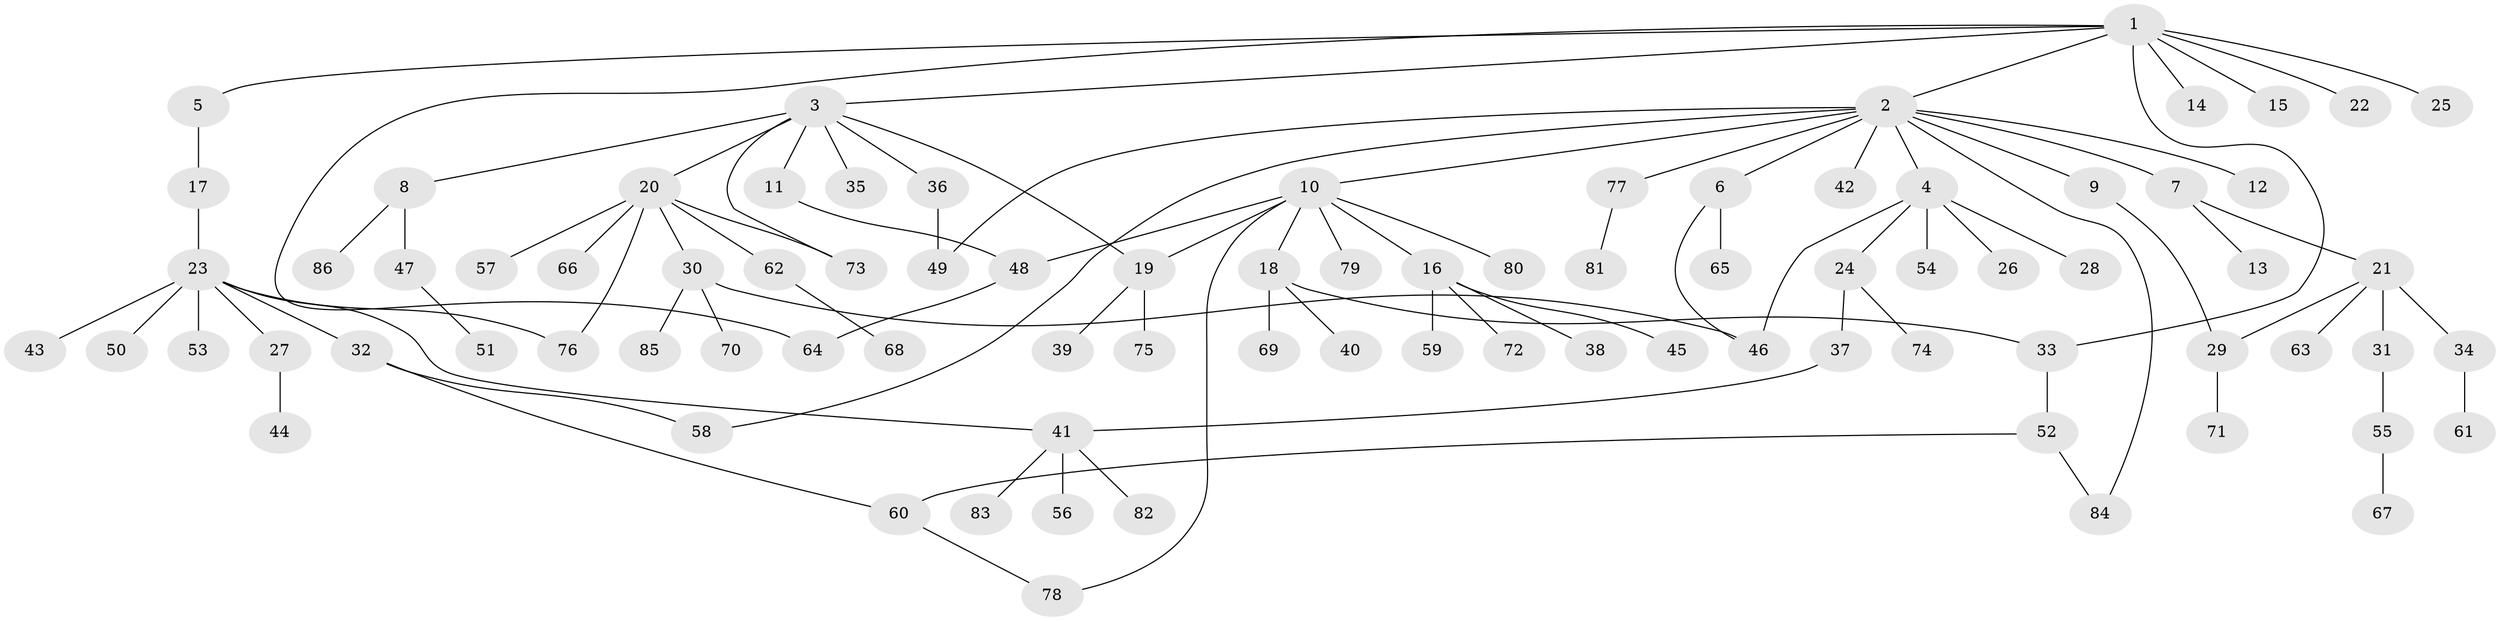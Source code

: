 // Generated by graph-tools (version 1.1) at 2025/47/03/09/25 04:47:08]
// undirected, 86 vertices, 100 edges
graph export_dot {
graph [start="1"]
  node [color=gray90,style=filled];
  1;
  2;
  3;
  4;
  5;
  6;
  7;
  8;
  9;
  10;
  11;
  12;
  13;
  14;
  15;
  16;
  17;
  18;
  19;
  20;
  21;
  22;
  23;
  24;
  25;
  26;
  27;
  28;
  29;
  30;
  31;
  32;
  33;
  34;
  35;
  36;
  37;
  38;
  39;
  40;
  41;
  42;
  43;
  44;
  45;
  46;
  47;
  48;
  49;
  50;
  51;
  52;
  53;
  54;
  55;
  56;
  57;
  58;
  59;
  60;
  61;
  62;
  63;
  64;
  65;
  66;
  67;
  68;
  69;
  70;
  71;
  72;
  73;
  74;
  75;
  76;
  77;
  78;
  79;
  80;
  81;
  82;
  83;
  84;
  85;
  86;
  1 -- 2;
  1 -- 3;
  1 -- 5;
  1 -- 14;
  1 -- 15;
  1 -- 22;
  1 -- 25;
  1 -- 33;
  1 -- 64;
  2 -- 4;
  2 -- 6;
  2 -- 7;
  2 -- 9;
  2 -- 10;
  2 -- 12;
  2 -- 42;
  2 -- 49;
  2 -- 58;
  2 -- 77;
  2 -- 84;
  3 -- 8;
  3 -- 11;
  3 -- 19;
  3 -- 20;
  3 -- 35;
  3 -- 36;
  3 -- 73;
  4 -- 24;
  4 -- 26;
  4 -- 28;
  4 -- 46;
  4 -- 54;
  5 -- 17;
  6 -- 46;
  6 -- 65;
  7 -- 13;
  7 -- 21;
  8 -- 47;
  8 -- 86;
  9 -- 29;
  10 -- 16;
  10 -- 18;
  10 -- 19;
  10 -- 48;
  10 -- 78;
  10 -- 79;
  10 -- 80;
  11 -- 48;
  16 -- 38;
  16 -- 45;
  16 -- 59;
  16 -- 72;
  17 -- 23;
  18 -- 33;
  18 -- 40;
  18 -- 69;
  19 -- 39;
  19 -- 75;
  20 -- 30;
  20 -- 57;
  20 -- 62;
  20 -- 66;
  20 -- 73;
  20 -- 76;
  21 -- 29;
  21 -- 31;
  21 -- 34;
  21 -- 63;
  23 -- 27;
  23 -- 32;
  23 -- 41;
  23 -- 43;
  23 -- 50;
  23 -- 53;
  23 -- 76;
  24 -- 37;
  24 -- 74;
  27 -- 44;
  29 -- 71;
  30 -- 46;
  30 -- 70;
  30 -- 85;
  31 -- 55;
  32 -- 58;
  32 -- 60;
  33 -- 52;
  34 -- 61;
  36 -- 49;
  37 -- 41;
  41 -- 56;
  41 -- 82;
  41 -- 83;
  47 -- 51;
  48 -- 64;
  52 -- 60;
  52 -- 84;
  55 -- 67;
  60 -- 78;
  62 -- 68;
  77 -- 81;
}
